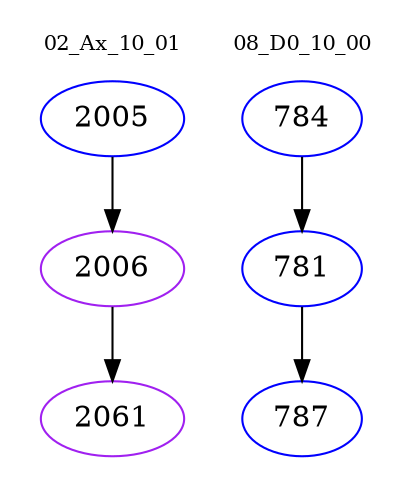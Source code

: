 digraph{
subgraph cluster_0 {
color = white
label = "02_Ax_10_01";
fontsize=10;
T0_2005 [label="2005", color="blue"]
T0_2005 -> T0_2006 [color="black"]
T0_2006 [label="2006", color="purple"]
T0_2006 -> T0_2061 [color="black"]
T0_2061 [label="2061", color="purple"]
}
subgraph cluster_1 {
color = white
label = "08_D0_10_00";
fontsize=10;
T1_784 [label="784", color="blue"]
T1_784 -> T1_781 [color="black"]
T1_781 [label="781", color="blue"]
T1_781 -> T1_787 [color="black"]
T1_787 [label="787", color="blue"]
}
}
